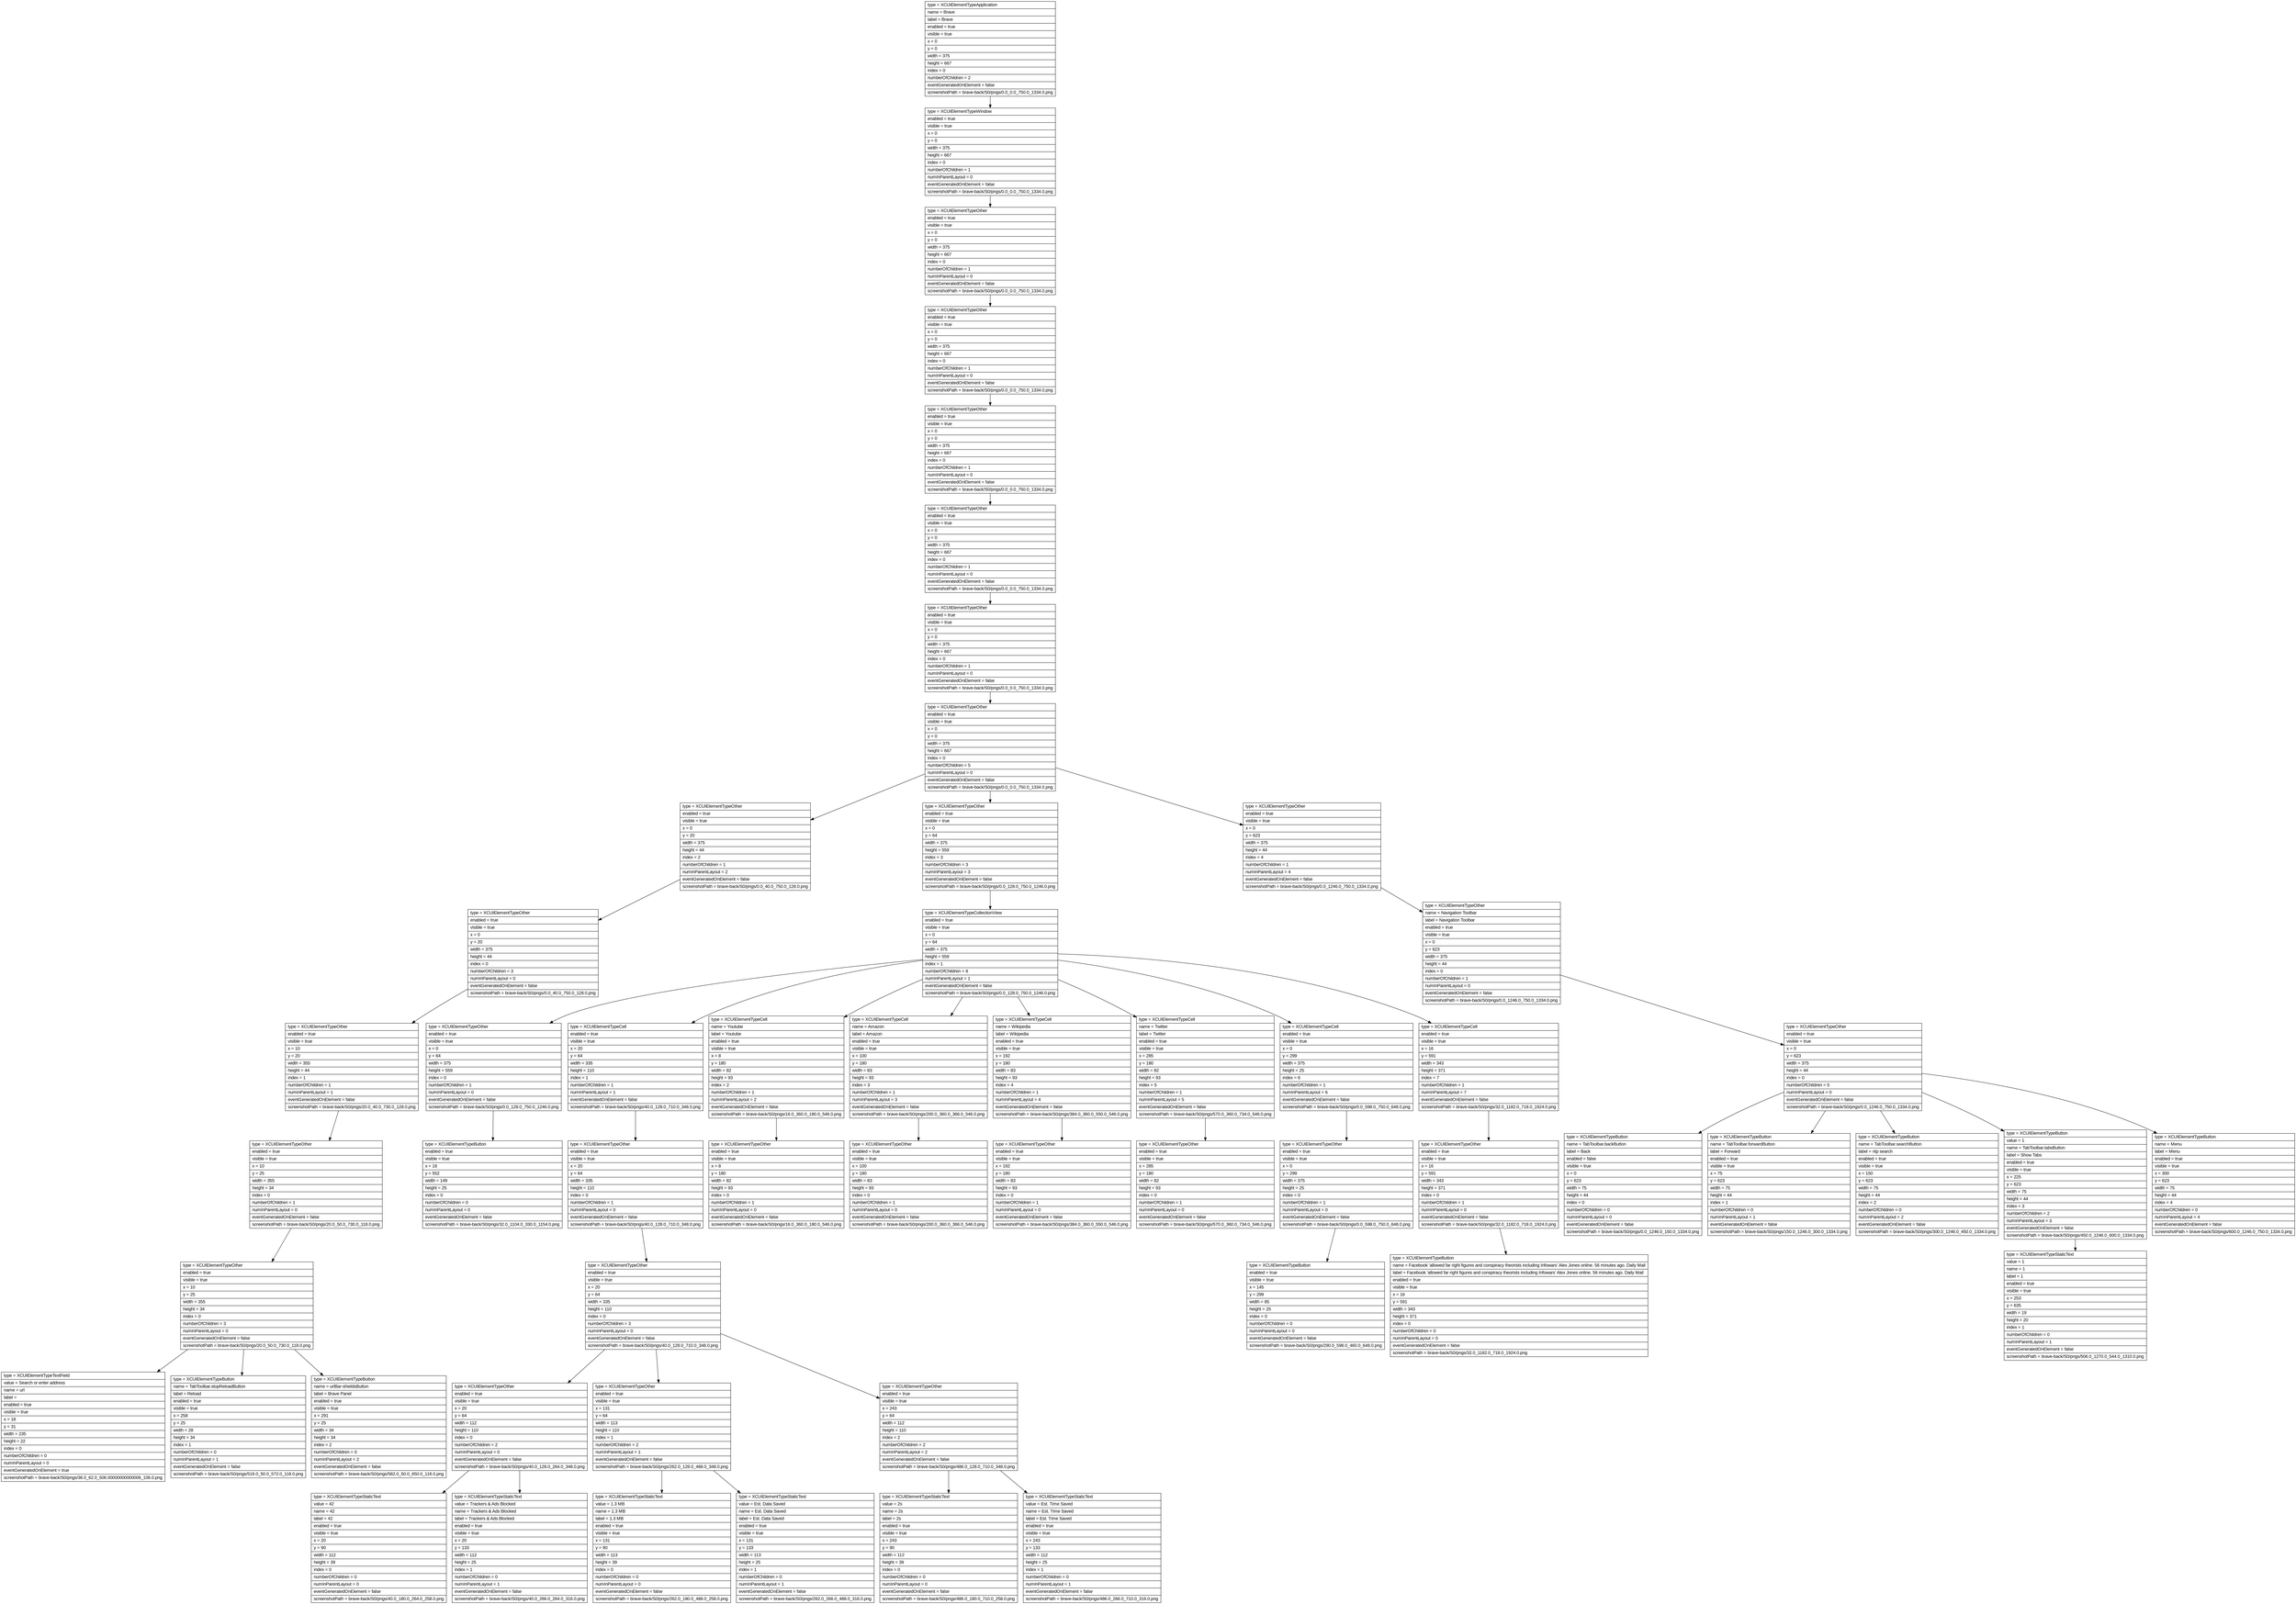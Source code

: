 digraph Layout {

	node [shape=record fontname=Arial];

	0	[label="{type = XCUIElementTypeApplication\l|name = Brave\l|label = Brave\l|enabled = true\l|visible = true\l|x = 0\l|y = 0\l|width = 375\l|height = 667\l|index = 0\l|numberOfChildren = 2\l|eventGeneratedOnElement = false \l|screenshotPath = brave-back/S0/pngs/0.0_0.0_750.0_1334.0.png\l}"]
	1	[label="{type = XCUIElementTypeWindow\l|enabled = true\l|visible = true\l|x = 0\l|y = 0\l|width = 375\l|height = 667\l|index = 0\l|numberOfChildren = 1\l|numInParentLayout = 0\l|eventGeneratedOnElement = false \l|screenshotPath = brave-back/S0/pngs/0.0_0.0_750.0_1334.0.png\l}"]
	2	[label="{type = XCUIElementTypeOther\l|enabled = true\l|visible = true\l|x = 0\l|y = 0\l|width = 375\l|height = 667\l|index = 0\l|numberOfChildren = 1\l|numInParentLayout = 0\l|eventGeneratedOnElement = false \l|screenshotPath = brave-back/S0/pngs/0.0_0.0_750.0_1334.0.png\l}"]
	3	[label="{type = XCUIElementTypeOther\l|enabled = true\l|visible = true\l|x = 0\l|y = 0\l|width = 375\l|height = 667\l|index = 0\l|numberOfChildren = 1\l|numInParentLayout = 0\l|eventGeneratedOnElement = false \l|screenshotPath = brave-back/S0/pngs/0.0_0.0_750.0_1334.0.png\l}"]
	4	[label="{type = XCUIElementTypeOther\l|enabled = true\l|visible = true\l|x = 0\l|y = 0\l|width = 375\l|height = 667\l|index = 0\l|numberOfChildren = 1\l|numInParentLayout = 0\l|eventGeneratedOnElement = false \l|screenshotPath = brave-back/S0/pngs/0.0_0.0_750.0_1334.0.png\l}"]
	5	[label="{type = XCUIElementTypeOther\l|enabled = true\l|visible = true\l|x = 0\l|y = 0\l|width = 375\l|height = 667\l|index = 0\l|numberOfChildren = 1\l|numInParentLayout = 0\l|eventGeneratedOnElement = false \l|screenshotPath = brave-back/S0/pngs/0.0_0.0_750.0_1334.0.png\l}"]
	6	[label="{type = XCUIElementTypeOther\l|enabled = true\l|visible = true\l|x = 0\l|y = 0\l|width = 375\l|height = 667\l|index = 0\l|numberOfChildren = 1\l|numInParentLayout = 0\l|eventGeneratedOnElement = false \l|screenshotPath = brave-back/S0/pngs/0.0_0.0_750.0_1334.0.png\l}"]
	7	[label="{type = XCUIElementTypeOther\l|enabled = true\l|visible = true\l|x = 0\l|y = 0\l|width = 375\l|height = 667\l|index = 0\l|numberOfChildren = 5\l|numInParentLayout = 0\l|eventGeneratedOnElement = false \l|screenshotPath = brave-back/S0/pngs/0.0_0.0_750.0_1334.0.png\l}"]
	8	[label="{type = XCUIElementTypeOther\l|enabled = true\l|visible = true\l|x = 0\l|y = 20\l|width = 375\l|height = 44\l|index = 2\l|numberOfChildren = 1\l|numInParentLayout = 2\l|eventGeneratedOnElement = false \l|screenshotPath = brave-back/S0/pngs/0.0_40.0_750.0_128.0.png\l}"]
	9	[label="{type = XCUIElementTypeOther\l|enabled = true\l|visible = true\l|x = 0\l|y = 64\l|width = 375\l|height = 559\l|index = 3\l|numberOfChildren = 3\l|numInParentLayout = 3\l|eventGeneratedOnElement = false \l|screenshotPath = brave-back/S0/pngs/0.0_128.0_750.0_1246.0.png\l}"]
	10	[label="{type = XCUIElementTypeOther\l|enabled = true\l|visible = true\l|x = 0\l|y = 623\l|width = 375\l|height = 44\l|index = 4\l|numberOfChildren = 1\l|numInParentLayout = 4\l|eventGeneratedOnElement = false \l|screenshotPath = brave-back/S0/pngs/0.0_1246.0_750.0_1334.0.png\l}"]
	11	[label="{type = XCUIElementTypeOther\l|enabled = true\l|visible = true\l|x = 0\l|y = 20\l|width = 375\l|height = 44\l|index = 0\l|numberOfChildren = 3\l|numInParentLayout = 0\l|eventGeneratedOnElement = false \l|screenshotPath = brave-back/S0/pngs/0.0_40.0_750.0_128.0.png\l}"]
	12	[label="{type = XCUIElementTypeCollectionView\l|enabled = true\l|visible = true\l|x = 0\l|y = 64\l|width = 375\l|height = 559\l|index = 1\l|numberOfChildren = 8\l|numInParentLayout = 1\l|eventGeneratedOnElement = false \l|screenshotPath = brave-back/S0/pngs/0.0_128.0_750.0_1246.0.png\l}"]
	13	[label="{type = XCUIElementTypeOther\l|name = Navigation Toolbar\l|label = Navigation Toolbar\l|enabled = true\l|visible = true\l|x = 0\l|y = 623\l|width = 375\l|height = 44\l|index = 0\l|numberOfChildren = 1\l|numInParentLayout = 0\l|eventGeneratedOnElement = false \l|screenshotPath = brave-back/S0/pngs/0.0_1246.0_750.0_1334.0.png\l}"]
	14	[label="{type = XCUIElementTypeOther\l|enabled = true\l|visible = true\l|x = 10\l|y = 20\l|width = 355\l|height = 44\l|index = 1\l|numberOfChildren = 1\l|numInParentLayout = 1\l|eventGeneratedOnElement = false \l|screenshotPath = brave-back/S0/pngs/20.0_40.0_730.0_128.0.png\l}"]
	15	[label="{type = XCUIElementTypeOther\l|enabled = true\l|visible = true\l|x = 0\l|y = 64\l|width = 375\l|height = 559\l|index = 0\l|numberOfChildren = 1\l|numInParentLayout = 0\l|eventGeneratedOnElement = false \l|screenshotPath = brave-back/S0/pngs/0.0_128.0_750.0_1246.0.png\l}"]
	16	[label="{type = XCUIElementTypeCell\l|enabled = true\l|visible = true\l|x = 20\l|y = 64\l|width = 335\l|height = 110\l|index = 1\l|numberOfChildren = 1\l|numInParentLayout = 1\l|eventGeneratedOnElement = false \l|screenshotPath = brave-back/S0/pngs/40.0_128.0_710.0_348.0.png\l}"]
	17	[label="{type = XCUIElementTypeCell\l|name = Youtube\l|label = Youtube\l|enabled = true\l|visible = true\l|x = 8\l|y = 180\l|width = 82\l|height = 93\l|index = 2\l|numberOfChildren = 1\l|numInParentLayout = 2\l|eventGeneratedOnElement = false \l|screenshotPath = brave-back/S0/pngs/16.0_360.0_180.0_546.0.png\l}"]
	18	[label="{type = XCUIElementTypeCell\l|name = Amazon\l|label = Amazon\l|enabled = true\l|visible = true\l|x = 100\l|y = 180\l|width = 83\l|height = 93\l|index = 3\l|numberOfChildren = 1\l|numInParentLayout = 3\l|eventGeneratedOnElement = false \l|screenshotPath = brave-back/S0/pngs/200.0_360.0_366.0_546.0.png\l}"]
	19	[label="{type = XCUIElementTypeCell\l|name = Wikipedia\l|label = Wikipedia\l|enabled = true\l|visible = true\l|x = 192\l|y = 180\l|width = 83\l|height = 93\l|index = 4\l|numberOfChildren = 1\l|numInParentLayout = 4\l|eventGeneratedOnElement = false \l|screenshotPath = brave-back/S0/pngs/384.0_360.0_550.0_546.0.png\l}"]
	20	[label="{type = XCUIElementTypeCell\l|name = Twitter\l|label = Twitter\l|enabled = true\l|visible = true\l|x = 285\l|y = 180\l|width = 82\l|height = 93\l|index = 5\l|numberOfChildren = 1\l|numInParentLayout = 5\l|eventGeneratedOnElement = false \l|screenshotPath = brave-back/S0/pngs/570.0_360.0_734.0_546.0.png\l}"]
	21	[label="{type = XCUIElementTypeCell\l|enabled = true\l|visible = true\l|x = 0\l|y = 299\l|width = 375\l|height = 25\l|index = 6\l|numberOfChildren = 1\l|numInParentLayout = 6\l|eventGeneratedOnElement = false \l|screenshotPath = brave-back/S0/pngs/0.0_598.0_750.0_648.0.png\l}"]
	22	[label="{type = XCUIElementTypeCell\l|enabled = true\l|visible = true\l|x = 16\l|y = 591\l|width = 343\l|height = 371\l|index = 7\l|numberOfChildren = 1\l|numInParentLayout = 7\l|eventGeneratedOnElement = false \l|screenshotPath = brave-back/S0/pngs/32.0_1182.0_718.0_1924.0.png\l}"]
	23	[label="{type = XCUIElementTypeOther\l|enabled = true\l|visible = true\l|x = 0\l|y = 623\l|width = 375\l|height = 44\l|index = 0\l|numberOfChildren = 5\l|numInParentLayout = 0\l|eventGeneratedOnElement = false \l|screenshotPath = brave-back/S0/pngs/0.0_1246.0_750.0_1334.0.png\l}"]
	24	[label="{type = XCUIElementTypeOther\l|enabled = true\l|visible = true\l|x = 10\l|y = 25\l|width = 355\l|height = 34\l|index = 0\l|numberOfChildren = 1\l|numInParentLayout = 0\l|eventGeneratedOnElement = false \l|screenshotPath = brave-back/S0/pngs/20.0_50.0_730.0_118.0.png\l}"]
	25	[label="{type = XCUIElementTypeButton\l|enabled = true\l|visible = true\l|x = 16\l|y = 552\l|width = 149\l|height = 25\l|index = 0\l|numberOfChildren = 0\l|numInParentLayout = 0\l|eventGeneratedOnElement = false \l|screenshotPath = brave-back/S0/pngs/32.0_1104.0_330.0_1154.0.png\l}"]
	26	[label="{type = XCUIElementTypeOther\l|enabled = true\l|visible = true\l|x = 20\l|y = 64\l|width = 335\l|height = 110\l|index = 0\l|numberOfChildren = 1\l|numInParentLayout = 0\l|eventGeneratedOnElement = false \l|screenshotPath = brave-back/S0/pngs/40.0_128.0_710.0_348.0.png\l}"]
	27	[label="{type = XCUIElementTypeOther\l|enabled = true\l|visible = true\l|x = 8\l|y = 180\l|width = 82\l|height = 93\l|index = 0\l|numberOfChildren = 1\l|numInParentLayout = 0\l|eventGeneratedOnElement = false \l|screenshotPath = brave-back/S0/pngs/16.0_360.0_180.0_546.0.png\l}"]
	28	[label="{type = XCUIElementTypeOther\l|enabled = true\l|visible = true\l|x = 100\l|y = 180\l|width = 83\l|height = 93\l|index = 0\l|numberOfChildren = 1\l|numInParentLayout = 0\l|eventGeneratedOnElement = false \l|screenshotPath = brave-back/S0/pngs/200.0_360.0_366.0_546.0.png\l}"]
	29	[label="{type = XCUIElementTypeOther\l|enabled = true\l|visible = true\l|x = 192\l|y = 180\l|width = 83\l|height = 93\l|index = 0\l|numberOfChildren = 1\l|numInParentLayout = 0\l|eventGeneratedOnElement = false \l|screenshotPath = brave-back/S0/pngs/384.0_360.0_550.0_546.0.png\l}"]
	30	[label="{type = XCUIElementTypeOther\l|enabled = true\l|visible = true\l|x = 285\l|y = 180\l|width = 82\l|height = 93\l|index = 0\l|numberOfChildren = 1\l|numInParentLayout = 0\l|eventGeneratedOnElement = false \l|screenshotPath = brave-back/S0/pngs/570.0_360.0_734.0_546.0.png\l}"]
	31	[label="{type = XCUIElementTypeOther\l|enabled = true\l|visible = true\l|x = 0\l|y = 299\l|width = 375\l|height = 25\l|index = 0\l|numberOfChildren = 1\l|numInParentLayout = 0\l|eventGeneratedOnElement = false \l|screenshotPath = brave-back/S0/pngs/0.0_598.0_750.0_648.0.png\l}"]
	32	[label="{type = XCUIElementTypeOther\l|enabled = true\l|visible = true\l|x = 16\l|y = 591\l|width = 343\l|height = 371\l|index = 0\l|numberOfChildren = 1\l|numInParentLayout = 0\l|eventGeneratedOnElement = false \l|screenshotPath = brave-back/S0/pngs/32.0_1182.0_718.0_1924.0.png\l}"]
	33	[label="{type = XCUIElementTypeButton\l|name = TabToolbar.backButton\l|label = Back\l|enabled = false\l|visible = true\l|x = 0\l|y = 623\l|width = 75\l|height = 44\l|index = 0\l|numberOfChildren = 0\l|numInParentLayout = 0\l|eventGeneratedOnElement = false \l|screenshotPath = brave-back/S0/pngs/0.0_1246.0_150.0_1334.0.png\l}"]
	34	[label="{type = XCUIElementTypeButton\l|name = TabToolbar.forwardButton\l|label = Forward\l|enabled = true\l|visible = true\l|x = 75\l|y = 623\l|width = 75\l|height = 44\l|index = 1\l|numberOfChildren = 0\l|numInParentLayout = 1\l|eventGeneratedOnElement = false \l|screenshotPath = brave-back/S0/pngs/150.0_1246.0_300.0_1334.0.png\l}"]
	35	[label="{type = XCUIElementTypeButton\l|name = TabToolbar.searchButton\l|label = ntp search\l|enabled = true\l|visible = true\l|x = 150\l|y = 623\l|width = 75\l|height = 44\l|index = 2\l|numberOfChildren = 0\l|numInParentLayout = 2\l|eventGeneratedOnElement = false \l|screenshotPath = brave-back/S0/pngs/300.0_1246.0_450.0_1334.0.png\l}"]
	36	[label="{type = XCUIElementTypeButton\l|value = 1\l|name = TabToolbar.tabsButton\l|label = Show Tabs\l|enabled = true\l|visible = true\l|x = 225\l|y = 623\l|width = 75\l|height = 44\l|index = 3\l|numberOfChildren = 2\l|numInParentLayout = 3\l|eventGeneratedOnElement = false \l|screenshotPath = brave-back/S0/pngs/450.0_1246.0_600.0_1334.0.png\l}"]
	37	[label="{type = XCUIElementTypeButton\l|name = Menu\l|label = Menu\l|enabled = true\l|visible = true\l|x = 300\l|y = 623\l|width = 75\l|height = 44\l|index = 4\l|numberOfChildren = 0\l|numInParentLayout = 4\l|eventGeneratedOnElement = false \l|screenshotPath = brave-back/S0/pngs/600.0_1246.0_750.0_1334.0.png\l}"]
	38	[label="{type = XCUIElementTypeOther\l|enabled = true\l|visible = true\l|x = 10\l|y = 25\l|width = 355\l|height = 34\l|index = 0\l|numberOfChildren = 3\l|numInParentLayout = 0\l|eventGeneratedOnElement = false \l|screenshotPath = brave-back/S0/pngs/20.0_50.0_730.0_118.0.png\l}"]
	39	[label="{type = XCUIElementTypeOther\l|enabled = true\l|visible = true\l|x = 20\l|y = 64\l|width = 335\l|height = 110\l|index = 0\l|numberOfChildren = 3\l|numInParentLayout = 0\l|eventGeneratedOnElement = false \l|screenshotPath = brave-back/S0/pngs/40.0_128.0_710.0_348.0.png\l}"]
	40	[label="{type = XCUIElementTypeButton\l|enabled = true\l|visible = true\l|x = 145\l|y = 299\l|width = 85\l|height = 25\l|index = 0\l|numberOfChildren = 0\l|numInParentLayout = 0\l|eventGeneratedOnElement = false \l|screenshotPath = brave-back/S0/pngs/290.0_598.0_460.0_648.0.png\l}"]
	41	[label="{type = XCUIElementTypeButton\l|name = Facebook 'allowed far right figures and conspiracy theorists including Infowars' Alex Jones online. 56 minutes ago. Daily Mail\l|label = Facebook 'allowed far right figures and conspiracy theorists including Infowars' Alex Jones online. 56 minutes ago. Daily Mail\l|enabled = true\l|visible = true\l|x = 16\l|y = 591\l|width = 343\l|height = 371\l|index = 0\l|numberOfChildren = 0\l|numInParentLayout = 0\l|eventGeneratedOnElement = false \l|screenshotPath = brave-back/S0/pngs/32.0_1182.0_718.0_1924.0.png\l}"]
	42	[label="{type = XCUIElementTypeStaticText\l|value = 1\l|name = 1\l|label = 1\l|enabled = true\l|visible = true\l|x = 253\l|y = 635\l|width = 19\l|height = 20\l|index = 1\l|numberOfChildren = 0\l|numInParentLayout = 1\l|eventGeneratedOnElement = false \l|screenshotPath = brave-back/S0/pngs/506.0_1270.0_544.0_1310.0.png\l}"]
	43	[label="{type = XCUIElementTypeTextField\l|value = Search or enter address\l|name = url\l|label = \l|enabled = true\l|visible = true\l|x = 18\l|y = 31\l|width = 235\l|height = 22\l|index = 0\l|numberOfChildren = 0\l|numInParentLayout = 0\l|eventGeneratedOnElement = true \l|screenshotPath = brave-back/S0/pngs/36.0_62.0_506.00000000000006_106.0.png\l}"]
	44	[label="{type = XCUIElementTypeButton\l|name = TabToolbar.stopReloadButton\l|label = Reload\l|enabled = true\l|visible = true\l|x = 258\l|y = 25\l|width = 28\l|height = 34\l|index = 1\l|numberOfChildren = 0\l|numInParentLayout = 1\l|eventGeneratedOnElement = false \l|screenshotPath = brave-back/S0/pngs/516.0_50.0_572.0_118.0.png\l}"]
	45	[label="{type = XCUIElementTypeButton\l|name = urlBar-shieldsButton\l|label = Brave Panel\l|enabled = true\l|visible = true\l|x = 291\l|y = 25\l|width = 34\l|height = 34\l|index = 2\l|numberOfChildren = 0\l|numInParentLayout = 2\l|eventGeneratedOnElement = false \l|screenshotPath = brave-back/S0/pngs/582.0_50.0_650.0_118.0.png\l}"]
	46	[label="{type = XCUIElementTypeOther\l|enabled = true\l|visible = true\l|x = 20\l|y = 64\l|width = 112\l|height = 110\l|index = 0\l|numberOfChildren = 2\l|numInParentLayout = 0\l|eventGeneratedOnElement = false \l|screenshotPath = brave-back/S0/pngs/40.0_128.0_264.0_348.0.png\l}"]
	47	[label="{type = XCUIElementTypeOther\l|enabled = true\l|visible = true\l|x = 131\l|y = 64\l|width = 113\l|height = 110\l|index = 1\l|numberOfChildren = 2\l|numInParentLayout = 1\l|eventGeneratedOnElement = false \l|screenshotPath = brave-back/S0/pngs/262.0_128.0_488.0_348.0.png\l}"]
	48	[label="{type = XCUIElementTypeOther\l|enabled = true\l|visible = true\l|x = 243\l|y = 64\l|width = 112\l|height = 110\l|index = 2\l|numberOfChildren = 2\l|numInParentLayout = 2\l|eventGeneratedOnElement = false \l|screenshotPath = brave-back/S0/pngs/486.0_128.0_710.0_348.0.png\l}"]
	49	[label="{type = XCUIElementTypeStaticText\l|value = 42\l|name = 42\l|label = 42\l|enabled = true\l|visible = true\l|x = 20\l|y = 90\l|width = 112\l|height = 39\l|index = 0\l|numberOfChildren = 0\l|numInParentLayout = 0\l|eventGeneratedOnElement = false \l|screenshotPath = brave-back/S0/pngs/40.0_180.0_264.0_258.0.png\l}"]
	50	[label="{type = XCUIElementTypeStaticText\l|value = Trackers & Ads Blocked\l|name = Trackers & Ads Blocked\l|label = Trackers & Ads Blocked\l|enabled = true\l|visible = true\l|x = 20\l|y = 133\l|width = 112\l|height = 25\l|index = 1\l|numberOfChildren = 0\l|numInParentLayout = 1\l|eventGeneratedOnElement = false \l|screenshotPath = brave-back/S0/pngs/40.0_266.0_264.0_316.0.png\l}"]
	51	[label="{type = XCUIElementTypeStaticText\l|value = 1.3 MB\l|name = 1.3 MB\l|label = 1.3 MB\l|enabled = true\l|visible = true\l|x = 131\l|y = 90\l|width = 113\l|height = 39\l|index = 0\l|numberOfChildren = 0\l|numInParentLayout = 0\l|eventGeneratedOnElement = false \l|screenshotPath = brave-back/S0/pngs/262.0_180.0_488.0_258.0.png\l}"]
	52	[label="{type = XCUIElementTypeStaticText\l|value = Est. Data  Saved\l|name = Est. Data  Saved\l|label = Est. Data  Saved\l|enabled = true\l|visible = true\l|x = 131\l|y = 133\l|width = 113\l|height = 25\l|index = 1\l|numberOfChildren = 0\l|numInParentLayout = 1\l|eventGeneratedOnElement = false \l|screenshotPath = brave-back/S0/pngs/262.0_266.0_488.0_316.0.png\l}"]
	53	[label="{type = XCUIElementTypeStaticText\l|value = 2s\l|name = 2s\l|label = 2s\l|enabled = true\l|visible = true\l|x = 243\l|y = 90\l|width = 112\l|height = 39\l|index = 0\l|numberOfChildren = 0\l|numInParentLayout = 0\l|eventGeneratedOnElement = false \l|screenshotPath = brave-back/S0/pngs/486.0_180.0_710.0_258.0.png\l}"]
	54	[label="{type = XCUIElementTypeStaticText\l|value = Est. Time  Saved\l|name = Est. Time  Saved\l|label = Est. Time  Saved\l|enabled = true\l|visible = true\l|x = 243\l|y = 133\l|width = 112\l|height = 25\l|index = 1\l|numberOfChildren = 0\l|numInParentLayout = 1\l|eventGeneratedOnElement = false \l|screenshotPath = brave-back/S0/pngs/486.0_266.0_710.0_316.0.png\l}"]


	0 -> 1
	1 -> 2
	2 -> 3
	3 -> 4
	4 -> 5
	5 -> 6
	6 -> 7
	7 -> 8
	7 -> 9
	7 -> 10
	8 -> 11
	9 -> 12
	10 -> 13
	11 -> 14
	12 -> 15
	12 -> 16
	12 -> 17
	12 -> 18
	12 -> 19
	12 -> 20
	12 -> 21
	12 -> 22
	13 -> 23
	14 -> 24
	15 -> 25
	16 -> 26
	17 -> 27
	18 -> 28
	19 -> 29
	20 -> 30
	21 -> 31
	22 -> 32
	23 -> 33
	23 -> 34
	23 -> 35
	23 -> 36
	23 -> 37
	24 -> 38
	26 -> 39
	31 -> 40
	32 -> 41
	36 -> 42
	38 -> 43
	38 -> 44
	38 -> 45
	39 -> 46
	39 -> 47
	39 -> 48
	46 -> 49
	46 -> 50
	47 -> 51
	47 -> 52
	48 -> 53
	48 -> 54


}